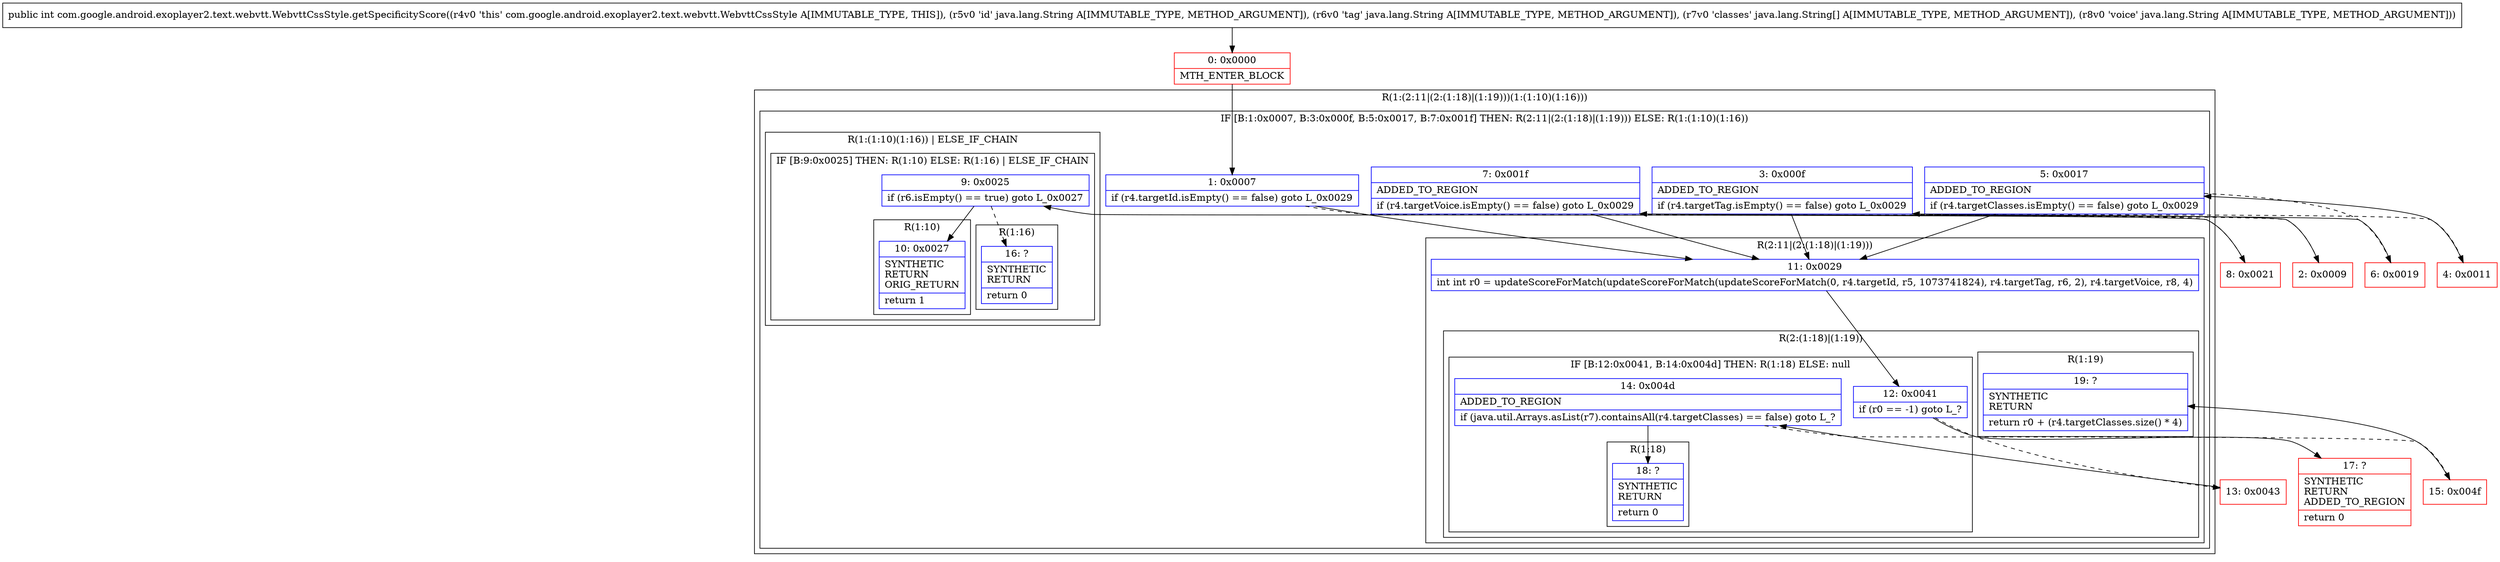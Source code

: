 digraph "CFG forcom.google.android.exoplayer2.text.webvtt.WebvttCssStyle.getSpecificityScore(Ljava\/lang\/String;Ljava\/lang\/String;[Ljava\/lang\/String;Ljava\/lang\/String;)I" {
subgraph cluster_Region_67850772 {
label = "R(1:(2:11|(2:(1:18)|(1:19)))(1:(1:10)(1:16)))";
node [shape=record,color=blue];
subgraph cluster_IfRegion_1978201197 {
label = "IF [B:1:0x0007, B:3:0x000f, B:5:0x0017, B:7:0x001f] THEN: R(2:11|(2:(1:18)|(1:19))) ELSE: R(1:(1:10)(1:16))";
node [shape=record,color=blue];
Node_1 [shape=record,label="{1\:\ 0x0007|if (r4.targetId.isEmpty() == false) goto L_0x0029\l}"];
Node_3 [shape=record,label="{3\:\ 0x000f|ADDED_TO_REGION\l|if (r4.targetTag.isEmpty() == false) goto L_0x0029\l}"];
Node_5 [shape=record,label="{5\:\ 0x0017|ADDED_TO_REGION\l|if (r4.targetClasses.isEmpty() == false) goto L_0x0029\l}"];
Node_7 [shape=record,label="{7\:\ 0x001f|ADDED_TO_REGION\l|if (r4.targetVoice.isEmpty() == false) goto L_0x0029\l}"];
subgraph cluster_Region_1257518326 {
label = "R(2:11|(2:(1:18)|(1:19)))";
node [shape=record,color=blue];
Node_11 [shape=record,label="{11\:\ 0x0029|int int r0 = updateScoreForMatch(updateScoreForMatch(updateScoreForMatch(0, r4.targetId, r5, 1073741824), r4.targetTag, r6, 2), r4.targetVoice, r8, 4)\l}"];
subgraph cluster_Region_1650392558 {
label = "R(2:(1:18)|(1:19))";
node [shape=record,color=blue];
subgraph cluster_IfRegion_201358514 {
label = "IF [B:12:0x0041, B:14:0x004d] THEN: R(1:18) ELSE: null";
node [shape=record,color=blue];
Node_12 [shape=record,label="{12\:\ 0x0041|if (r0 == \-1) goto L_?\l}"];
Node_14 [shape=record,label="{14\:\ 0x004d|ADDED_TO_REGION\l|if (java.util.Arrays.asList(r7).containsAll(r4.targetClasses) == false) goto L_?\l}"];
subgraph cluster_Region_822728779 {
label = "R(1:18)";
node [shape=record,color=blue];
Node_18 [shape=record,label="{18\:\ ?|SYNTHETIC\lRETURN\l|return 0\l}"];
}
}
subgraph cluster_Region_1960013532 {
label = "R(1:19)";
node [shape=record,color=blue];
Node_19 [shape=record,label="{19\:\ ?|SYNTHETIC\lRETURN\l|return r0 + (r4.targetClasses.size() * 4)\l}"];
}
}
}
subgraph cluster_Region_1875687308 {
label = "R(1:(1:10)(1:16)) | ELSE_IF_CHAIN\l";
node [shape=record,color=blue];
subgraph cluster_IfRegion_1572171140 {
label = "IF [B:9:0x0025] THEN: R(1:10) ELSE: R(1:16) | ELSE_IF_CHAIN\l";
node [shape=record,color=blue];
Node_9 [shape=record,label="{9\:\ 0x0025|if (r6.isEmpty() == true) goto L_0x0027\l}"];
subgraph cluster_Region_1209096785 {
label = "R(1:10)";
node [shape=record,color=blue];
Node_10 [shape=record,label="{10\:\ 0x0027|SYNTHETIC\lRETURN\lORIG_RETURN\l|return 1\l}"];
}
subgraph cluster_Region_933566616 {
label = "R(1:16)";
node [shape=record,color=blue];
Node_16 [shape=record,label="{16\:\ ?|SYNTHETIC\lRETURN\l|return 0\l}"];
}
}
}
}
}
Node_0 [shape=record,color=red,label="{0\:\ 0x0000|MTH_ENTER_BLOCK\l}"];
Node_2 [shape=record,color=red,label="{2\:\ 0x0009}"];
Node_4 [shape=record,color=red,label="{4\:\ 0x0011}"];
Node_6 [shape=record,color=red,label="{6\:\ 0x0019}"];
Node_8 [shape=record,color=red,label="{8\:\ 0x0021}"];
Node_13 [shape=record,color=red,label="{13\:\ 0x0043}"];
Node_15 [shape=record,color=red,label="{15\:\ 0x004f}"];
Node_17 [shape=record,color=red,label="{17\:\ ?|SYNTHETIC\lRETURN\lADDED_TO_REGION\l|return 0\l}"];
MethodNode[shape=record,label="{public int com.google.android.exoplayer2.text.webvtt.WebvttCssStyle.getSpecificityScore((r4v0 'this' com.google.android.exoplayer2.text.webvtt.WebvttCssStyle A[IMMUTABLE_TYPE, THIS]), (r5v0 'id' java.lang.String A[IMMUTABLE_TYPE, METHOD_ARGUMENT]), (r6v0 'tag' java.lang.String A[IMMUTABLE_TYPE, METHOD_ARGUMENT]), (r7v0 'classes' java.lang.String[] A[IMMUTABLE_TYPE, METHOD_ARGUMENT]), (r8v0 'voice' java.lang.String A[IMMUTABLE_TYPE, METHOD_ARGUMENT])) }"];
MethodNode -> Node_0;
Node_1 -> Node_2[style=dashed];
Node_1 -> Node_11;
Node_3 -> Node_4[style=dashed];
Node_3 -> Node_11;
Node_5 -> Node_6[style=dashed];
Node_5 -> Node_11;
Node_7 -> Node_8[style=dashed];
Node_7 -> Node_11;
Node_11 -> Node_12;
Node_12 -> Node_13[style=dashed];
Node_12 -> Node_17;
Node_14 -> Node_15[style=dashed];
Node_14 -> Node_18;
Node_9 -> Node_10;
Node_9 -> Node_16[style=dashed];
Node_0 -> Node_1;
Node_2 -> Node_3;
Node_4 -> Node_5;
Node_6 -> Node_7;
Node_8 -> Node_9;
Node_13 -> Node_14;
Node_15 -> Node_19;
}

